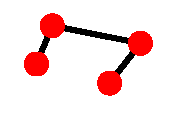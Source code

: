 defaultpen(2.5);

path p=W--NW--ENE--0.5*SE;
draw(p);
dot(p,red+linewidth(12));

shipout(pad(64,64));
